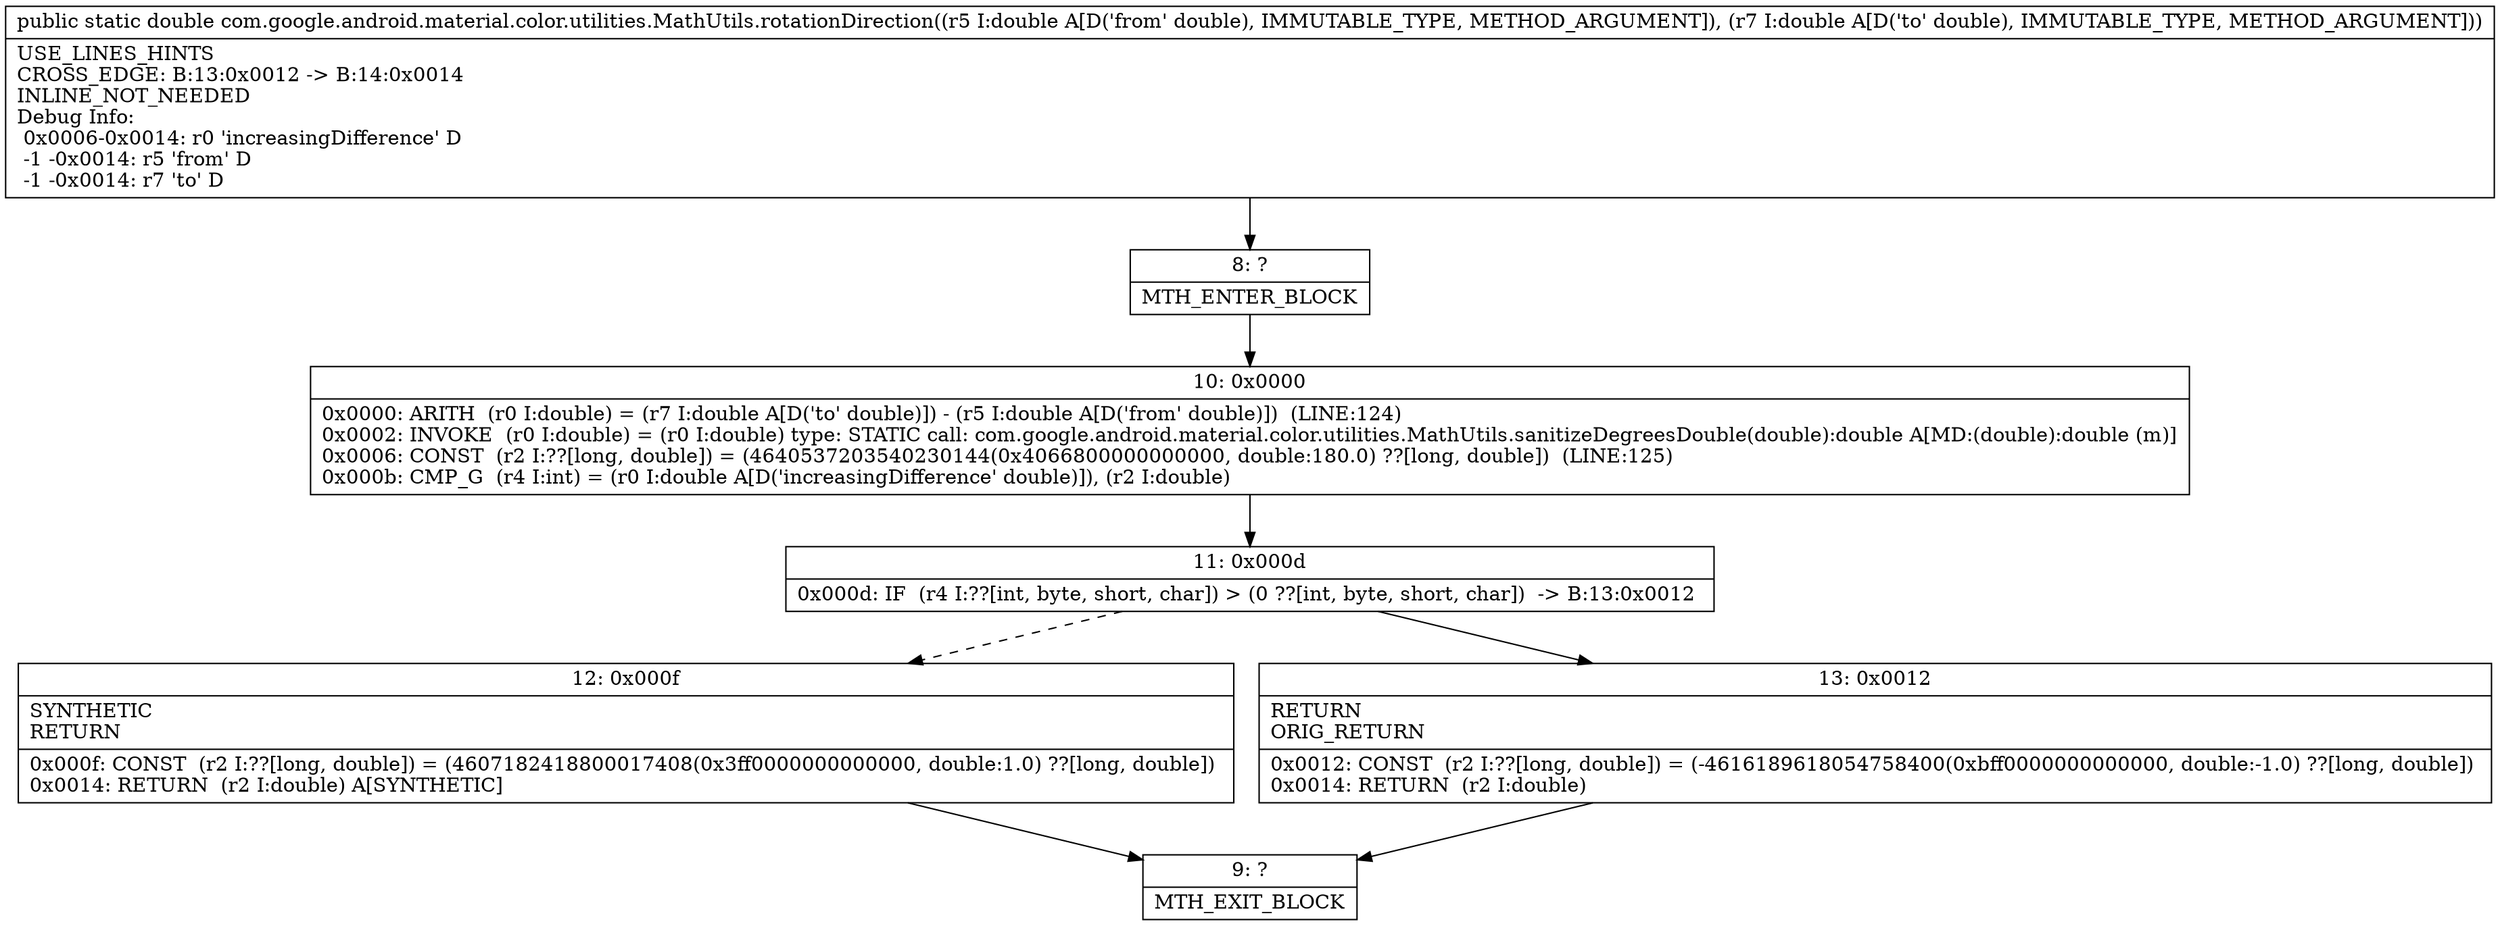 digraph "CFG forcom.google.android.material.color.utilities.MathUtils.rotationDirection(DD)D" {
Node_8 [shape=record,label="{8\:\ ?|MTH_ENTER_BLOCK\l}"];
Node_10 [shape=record,label="{10\:\ 0x0000|0x0000: ARITH  (r0 I:double) = (r7 I:double A[D('to' double)]) \- (r5 I:double A[D('from' double)])  (LINE:124)\l0x0002: INVOKE  (r0 I:double) = (r0 I:double) type: STATIC call: com.google.android.material.color.utilities.MathUtils.sanitizeDegreesDouble(double):double A[MD:(double):double (m)]\l0x0006: CONST  (r2 I:??[long, double]) = (4640537203540230144(0x4066800000000000, double:180.0) ??[long, double])  (LINE:125)\l0x000b: CMP_G  (r4 I:int) = (r0 I:double A[D('increasingDifference' double)]), (r2 I:double) \l}"];
Node_11 [shape=record,label="{11\:\ 0x000d|0x000d: IF  (r4 I:??[int, byte, short, char]) \> (0 ??[int, byte, short, char])  \-\> B:13:0x0012 \l}"];
Node_12 [shape=record,label="{12\:\ 0x000f|SYNTHETIC\lRETURN\l|0x000f: CONST  (r2 I:??[long, double]) = (4607182418800017408(0x3ff0000000000000, double:1.0) ??[long, double]) \l0x0014: RETURN  (r2 I:double) A[SYNTHETIC]\l}"];
Node_9 [shape=record,label="{9\:\ ?|MTH_EXIT_BLOCK\l}"];
Node_13 [shape=record,label="{13\:\ 0x0012|RETURN\lORIG_RETURN\l|0x0012: CONST  (r2 I:??[long, double]) = (\-4616189618054758400(0xbff0000000000000, double:\-1.0) ??[long, double]) \l0x0014: RETURN  (r2 I:double) \l}"];
MethodNode[shape=record,label="{public static double com.google.android.material.color.utilities.MathUtils.rotationDirection((r5 I:double A[D('from' double), IMMUTABLE_TYPE, METHOD_ARGUMENT]), (r7 I:double A[D('to' double), IMMUTABLE_TYPE, METHOD_ARGUMENT]))  | USE_LINES_HINTS\lCROSS_EDGE: B:13:0x0012 \-\> B:14:0x0014\lINLINE_NOT_NEEDED\lDebug Info:\l  0x0006\-0x0014: r0 'increasingDifference' D\l  \-1 \-0x0014: r5 'from' D\l  \-1 \-0x0014: r7 'to' D\l}"];
MethodNode -> Node_8;Node_8 -> Node_10;
Node_10 -> Node_11;
Node_11 -> Node_12[style=dashed];
Node_11 -> Node_13;
Node_12 -> Node_9;
Node_13 -> Node_9;
}


